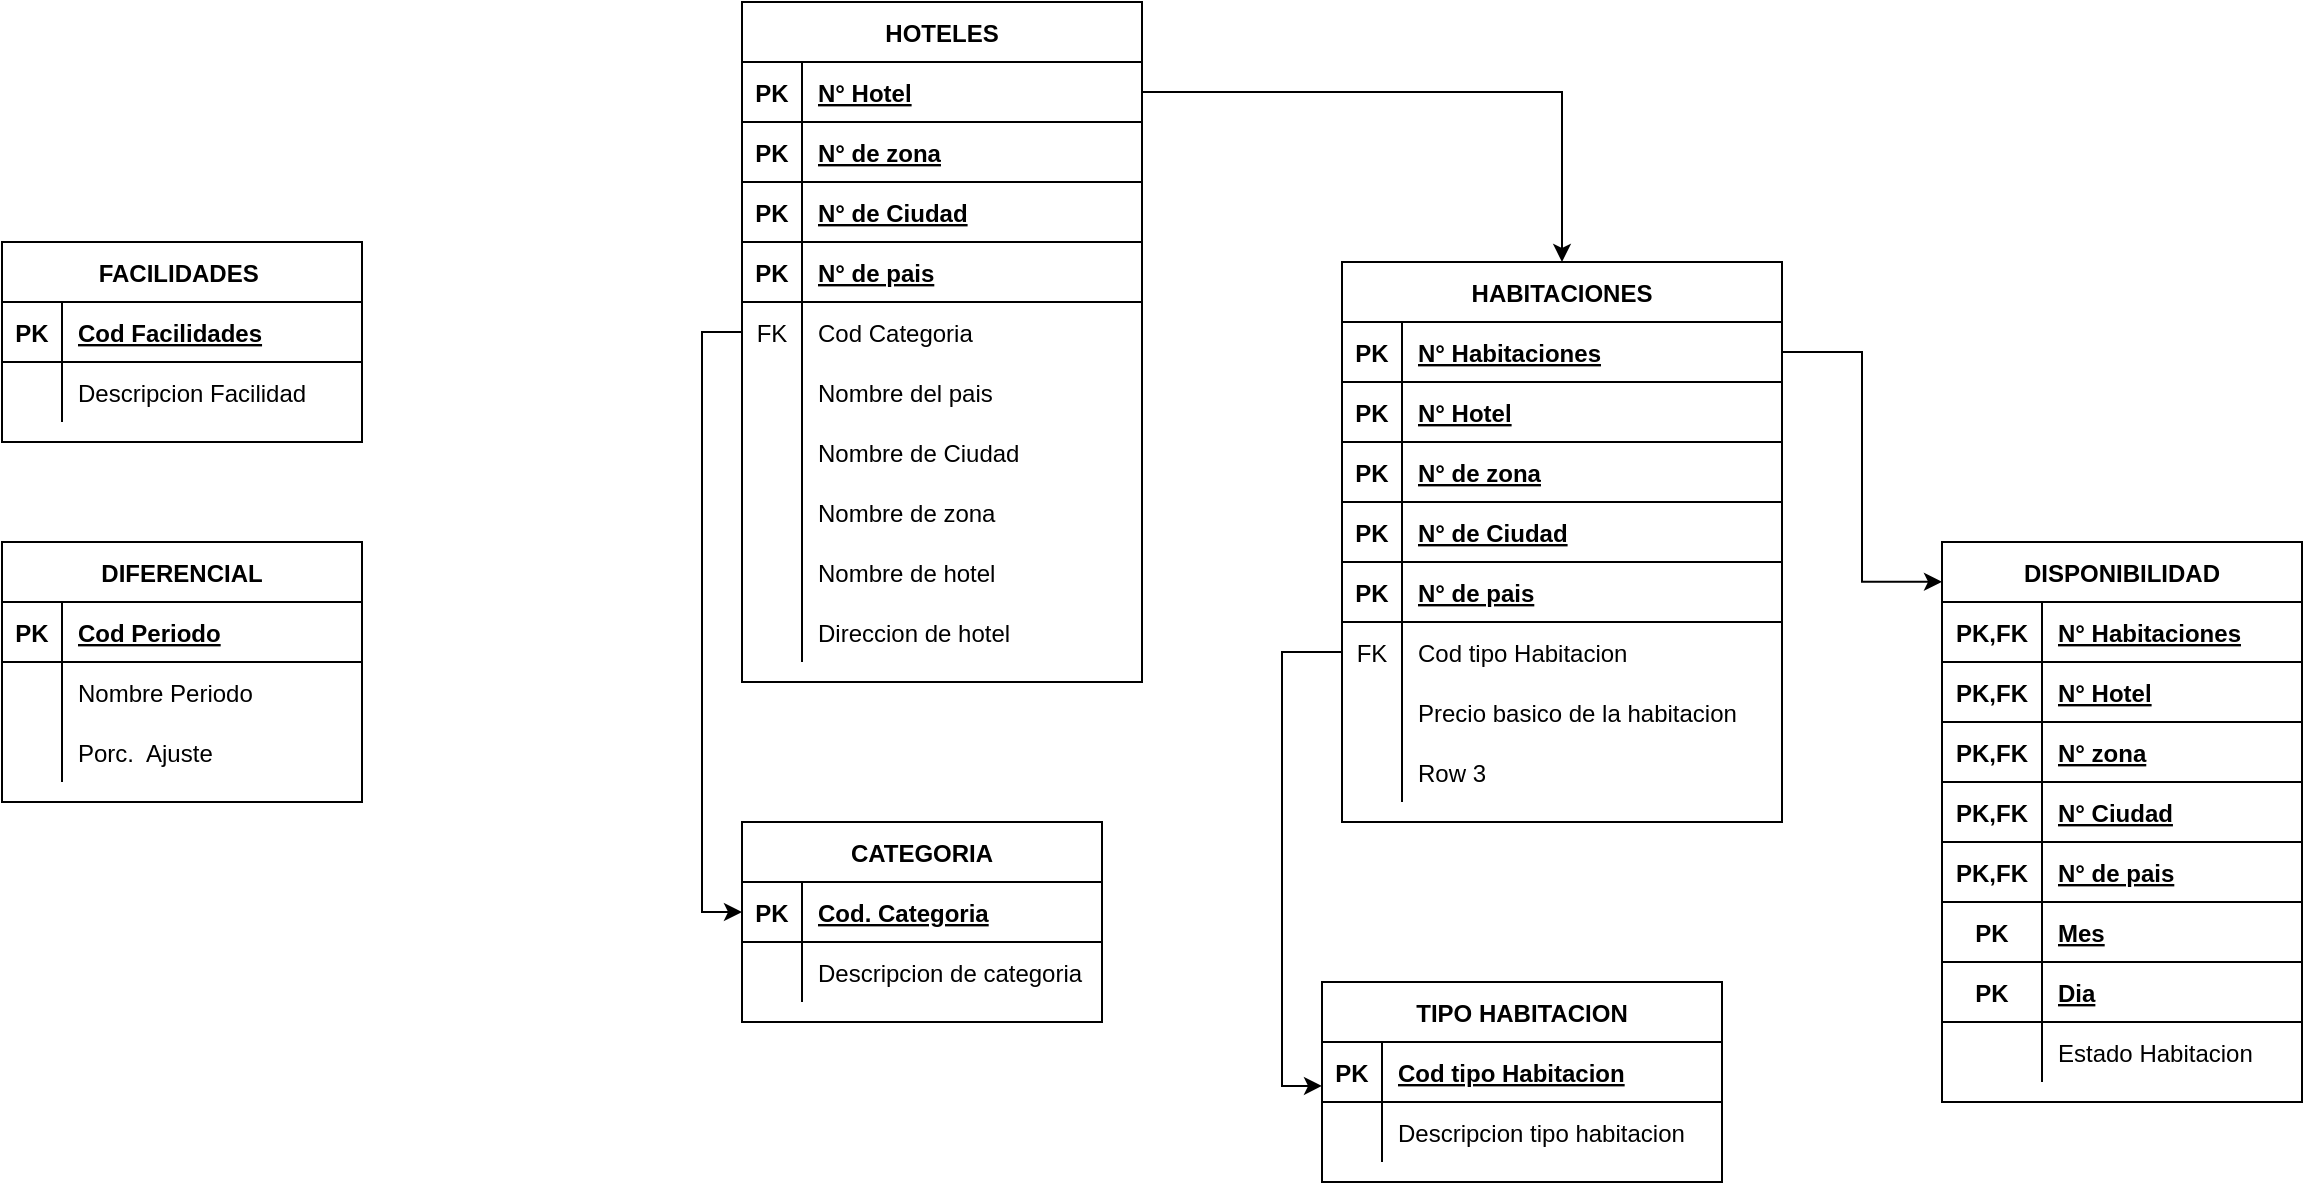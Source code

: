<mxfile version="14.6.6" type="device"><diagram id="yCpBDyfClyVDXwRLMw92" name="Page-1"><mxGraphModel dx="2429" dy="820" grid="1" gridSize="10" guides="1" tooltips="1" connect="1" arrows="1" fold="1" page="1" pageScale="1" pageWidth="850" pageHeight="1100" math="0" shadow="0"><root><mxCell id="0"/><mxCell id="1" parent="0"/><mxCell id="3C1RbtuL6EWk_64d_SXU-1" value="HOTELES" style="shape=table;startSize=30;container=1;collapsible=1;childLayout=tableLayout;fixedRows=1;rowLines=0;fontStyle=1;align=center;resizeLast=1;" vertex="1" parent="1"><mxGeometry x="310" y="240" width="200" height="340" as="geometry"/></mxCell><mxCell id="3C1RbtuL6EWk_64d_SXU-2" value="" style="shape=partialRectangle;collapsible=0;dropTarget=0;pointerEvents=0;fillColor=none;top=0;left=0;bottom=1;right=0;points=[[0,0.5],[1,0.5]];portConstraint=eastwest;" vertex="1" parent="3C1RbtuL6EWk_64d_SXU-1"><mxGeometry y="30" width="200" height="30" as="geometry"/></mxCell><mxCell id="3C1RbtuL6EWk_64d_SXU-3" value="PK" style="shape=partialRectangle;connectable=0;fillColor=none;top=0;left=0;bottom=0;right=0;fontStyle=1;overflow=hidden;" vertex="1" parent="3C1RbtuL6EWk_64d_SXU-2"><mxGeometry width="30" height="30" as="geometry"/></mxCell><mxCell id="3C1RbtuL6EWk_64d_SXU-4" value="N° Hotel" style="shape=partialRectangle;connectable=0;fillColor=none;top=0;left=0;bottom=0;right=0;align=left;spacingLeft=6;fontStyle=5;overflow=hidden;" vertex="1" parent="3C1RbtuL6EWk_64d_SXU-2"><mxGeometry x="30" width="170" height="30" as="geometry"/></mxCell><mxCell id="3C1RbtuL6EWk_64d_SXU-14" value="" style="shape=partialRectangle;collapsible=0;dropTarget=0;pointerEvents=0;fillColor=none;top=0;left=0;bottom=1;right=0;points=[[0,0.5],[1,0.5]];portConstraint=eastwest;" vertex="1" parent="3C1RbtuL6EWk_64d_SXU-1"><mxGeometry y="60" width="200" height="30" as="geometry"/></mxCell><mxCell id="3C1RbtuL6EWk_64d_SXU-15" value="PK" style="shape=partialRectangle;connectable=0;fillColor=none;top=0;left=0;bottom=0;right=0;fontStyle=1;overflow=hidden;" vertex="1" parent="3C1RbtuL6EWk_64d_SXU-14"><mxGeometry width="30" height="30" as="geometry"/></mxCell><mxCell id="3C1RbtuL6EWk_64d_SXU-16" value="N° de zona" style="shape=partialRectangle;connectable=0;fillColor=none;top=0;left=0;bottom=0;right=0;align=left;spacingLeft=6;fontStyle=5;overflow=hidden;" vertex="1" parent="3C1RbtuL6EWk_64d_SXU-14"><mxGeometry x="30" width="170" height="30" as="geometry"/></mxCell><mxCell id="3C1RbtuL6EWk_64d_SXU-17" value="" style="shape=partialRectangle;collapsible=0;dropTarget=0;pointerEvents=0;fillColor=none;top=0;left=0;bottom=1;right=0;points=[[0,0.5],[1,0.5]];portConstraint=eastwest;" vertex="1" parent="3C1RbtuL6EWk_64d_SXU-1"><mxGeometry y="90" width="200" height="30" as="geometry"/></mxCell><mxCell id="3C1RbtuL6EWk_64d_SXU-18" value="PK" style="shape=partialRectangle;connectable=0;fillColor=none;top=0;left=0;bottom=0;right=0;fontStyle=1;overflow=hidden;" vertex="1" parent="3C1RbtuL6EWk_64d_SXU-17"><mxGeometry width="30" height="30" as="geometry"/></mxCell><mxCell id="3C1RbtuL6EWk_64d_SXU-19" value="N° de Ciudad" style="shape=partialRectangle;connectable=0;fillColor=none;top=0;left=0;bottom=0;right=0;align=left;spacingLeft=6;fontStyle=5;overflow=hidden;" vertex="1" parent="3C1RbtuL6EWk_64d_SXU-17"><mxGeometry x="30" width="170" height="30" as="geometry"/></mxCell><mxCell id="3C1RbtuL6EWk_64d_SXU-21" value="" style="shape=partialRectangle;collapsible=0;dropTarget=0;pointerEvents=0;fillColor=none;top=0;left=0;bottom=1;right=0;points=[[0,0.5],[1,0.5]];portConstraint=eastwest;" vertex="1" parent="3C1RbtuL6EWk_64d_SXU-1"><mxGeometry y="120" width="200" height="30" as="geometry"/></mxCell><mxCell id="3C1RbtuL6EWk_64d_SXU-22" value="PK" style="shape=partialRectangle;connectable=0;fillColor=none;top=0;left=0;bottom=0;right=0;fontStyle=1;overflow=hidden;" vertex="1" parent="3C1RbtuL6EWk_64d_SXU-21"><mxGeometry width="30" height="30" as="geometry"/></mxCell><mxCell id="3C1RbtuL6EWk_64d_SXU-23" value="N° de pais" style="shape=partialRectangle;connectable=0;fillColor=none;top=0;left=0;bottom=0;right=0;align=left;spacingLeft=6;fontStyle=5;overflow=hidden;" vertex="1" parent="3C1RbtuL6EWk_64d_SXU-21"><mxGeometry x="30" width="170" height="30" as="geometry"/></mxCell><mxCell id="3C1RbtuL6EWk_64d_SXU-33" value="" style="shape=partialRectangle;collapsible=0;dropTarget=0;pointerEvents=0;fillColor=none;top=0;left=0;bottom=0;right=0;points=[[0,0.5],[1,0.5]];portConstraint=eastwest;" vertex="1" parent="3C1RbtuL6EWk_64d_SXU-1"><mxGeometry y="150" width="200" height="30" as="geometry"/></mxCell><mxCell id="3C1RbtuL6EWk_64d_SXU-34" value="FK" style="shape=partialRectangle;connectable=0;fillColor=none;top=0;left=0;bottom=0;right=0;fontStyle=0;overflow=hidden;" vertex="1" parent="3C1RbtuL6EWk_64d_SXU-33"><mxGeometry width="30" height="30" as="geometry"/></mxCell><mxCell id="3C1RbtuL6EWk_64d_SXU-35" value="Cod Categoria" style="shape=partialRectangle;connectable=0;fillColor=none;top=0;left=0;bottom=0;right=0;align=left;spacingLeft=6;fontStyle=0;overflow=hidden;" vertex="1" parent="3C1RbtuL6EWk_64d_SXU-33"><mxGeometry x="30" width="170" height="30" as="geometry"/></mxCell><mxCell id="3C1RbtuL6EWk_64d_SXU-5" value="" style="shape=partialRectangle;collapsible=0;dropTarget=0;pointerEvents=0;fillColor=none;top=0;left=0;bottom=0;right=0;points=[[0,0.5],[1,0.5]];portConstraint=eastwest;" vertex="1" parent="3C1RbtuL6EWk_64d_SXU-1"><mxGeometry y="180" width="200" height="30" as="geometry"/></mxCell><mxCell id="3C1RbtuL6EWk_64d_SXU-6" value="" style="shape=partialRectangle;connectable=0;fillColor=none;top=0;left=0;bottom=0;right=0;editable=1;overflow=hidden;" vertex="1" parent="3C1RbtuL6EWk_64d_SXU-5"><mxGeometry width="30" height="30" as="geometry"/></mxCell><mxCell id="3C1RbtuL6EWk_64d_SXU-7" value="Nombre del pais" style="shape=partialRectangle;connectable=0;fillColor=none;top=0;left=0;bottom=0;right=0;align=left;spacingLeft=6;overflow=hidden;" vertex="1" parent="3C1RbtuL6EWk_64d_SXU-5"><mxGeometry x="30" width="170" height="30" as="geometry"/></mxCell><mxCell id="3C1RbtuL6EWk_64d_SXU-8" value="" style="shape=partialRectangle;collapsible=0;dropTarget=0;pointerEvents=0;fillColor=none;top=0;left=0;bottom=0;right=0;points=[[0,0.5],[1,0.5]];portConstraint=eastwest;" vertex="1" parent="3C1RbtuL6EWk_64d_SXU-1"><mxGeometry y="210" width="200" height="30" as="geometry"/></mxCell><mxCell id="3C1RbtuL6EWk_64d_SXU-9" value="" style="shape=partialRectangle;connectable=0;fillColor=none;top=0;left=0;bottom=0;right=0;editable=1;overflow=hidden;" vertex="1" parent="3C1RbtuL6EWk_64d_SXU-8"><mxGeometry width="30" height="30" as="geometry"/></mxCell><mxCell id="3C1RbtuL6EWk_64d_SXU-10" value="Nombre de Ciudad" style="shape=partialRectangle;connectable=0;fillColor=none;top=0;left=0;bottom=0;right=0;align=left;spacingLeft=6;overflow=hidden;" vertex="1" parent="3C1RbtuL6EWk_64d_SXU-8"><mxGeometry x="30" width="170" height="30" as="geometry"/></mxCell><mxCell id="3C1RbtuL6EWk_64d_SXU-11" value="" style="shape=partialRectangle;collapsible=0;dropTarget=0;pointerEvents=0;fillColor=none;top=0;left=0;bottom=0;right=0;points=[[0,0.5],[1,0.5]];portConstraint=eastwest;" vertex="1" parent="3C1RbtuL6EWk_64d_SXU-1"><mxGeometry y="240" width="200" height="30" as="geometry"/></mxCell><mxCell id="3C1RbtuL6EWk_64d_SXU-12" value="" style="shape=partialRectangle;connectable=0;fillColor=none;top=0;left=0;bottom=0;right=0;editable=1;overflow=hidden;" vertex="1" parent="3C1RbtuL6EWk_64d_SXU-11"><mxGeometry width="30" height="30" as="geometry"/></mxCell><mxCell id="3C1RbtuL6EWk_64d_SXU-13" value="Nombre de zona" style="shape=partialRectangle;connectable=0;fillColor=none;top=0;left=0;bottom=0;right=0;align=left;spacingLeft=6;overflow=hidden;" vertex="1" parent="3C1RbtuL6EWk_64d_SXU-11"><mxGeometry x="30" width="170" height="30" as="geometry"/></mxCell><mxCell id="3C1RbtuL6EWk_64d_SXU-24" value="" style="shape=partialRectangle;collapsible=0;dropTarget=0;pointerEvents=0;fillColor=none;top=0;left=0;bottom=0;right=0;points=[[0,0.5],[1,0.5]];portConstraint=eastwest;" vertex="1" parent="3C1RbtuL6EWk_64d_SXU-1"><mxGeometry y="270" width="200" height="30" as="geometry"/></mxCell><mxCell id="3C1RbtuL6EWk_64d_SXU-25" value="" style="shape=partialRectangle;connectable=0;fillColor=none;top=0;left=0;bottom=0;right=0;editable=1;overflow=hidden;" vertex="1" parent="3C1RbtuL6EWk_64d_SXU-24"><mxGeometry width="30" height="30" as="geometry"/></mxCell><mxCell id="3C1RbtuL6EWk_64d_SXU-26" value="Nombre de hotel" style="shape=partialRectangle;connectable=0;fillColor=none;top=0;left=0;bottom=0;right=0;align=left;spacingLeft=6;overflow=hidden;" vertex="1" parent="3C1RbtuL6EWk_64d_SXU-24"><mxGeometry x="30" width="170" height="30" as="geometry"/></mxCell><mxCell id="3C1RbtuL6EWk_64d_SXU-27" value="" style="shape=partialRectangle;collapsible=0;dropTarget=0;pointerEvents=0;fillColor=none;top=0;left=0;bottom=0;right=0;points=[[0,0.5],[1,0.5]];portConstraint=eastwest;" vertex="1" parent="3C1RbtuL6EWk_64d_SXU-1"><mxGeometry y="300" width="200" height="30" as="geometry"/></mxCell><mxCell id="3C1RbtuL6EWk_64d_SXU-28" value="" style="shape=partialRectangle;connectable=0;fillColor=none;top=0;left=0;bottom=0;right=0;editable=1;overflow=hidden;" vertex="1" parent="3C1RbtuL6EWk_64d_SXU-27"><mxGeometry width="30" height="30" as="geometry"/></mxCell><mxCell id="3C1RbtuL6EWk_64d_SXU-29" value="Direccion de hotel" style="shape=partialRectangle;connectable=0;fillColor=none;top=0;left=0;bottom=0;right=0;align=left;spacingLeft=6;overflow=hidden;" vertex="1" parent="3C1RbtuL6EWk_64d_SXU-27"><mxGeometry x="30" width="170" height="30" as="geometry"/></mxCell><mxCell id="3C1RbtuL6EWk_64d_SXU-39" value="CATEGORIA" style="shape=table;startSize=30;container=1;collapsible=1;childLayout=tableLayout;fixedRows=1;rowLines=0;fontStyle=1;align=center;resizeLast=1;" vertex="1" parent="1"><mxGeometry x="310" y="650" width="180" height="100" as="geometry"/></mxCell><mxCell id="3C1RbtuL6EWk_64d_SXU-40" value="" style="shape=partialRectangle;collapsible=0;dropTarget=0;pointerEvents=0;fillColor=none;top=0;left=0;bottom=1;right=0;points=[[0,0.5],[1,0.5]];portConstraint=eastwest;" vertex="1" parent="3C1RbtuL6EWk_64d_SXU-39"><mxGeometry y="30" width="180" height="30" as="geometry"/></mxCell><mxCell id="3C1RbtuL6EWk_64d_SXU-41" value="PK" style="shape=partialRectangle;connectable=0;fillColor=none;top=0;left=0;bottom=0;right=0;fontStyle=1;overflow=hidden;" vertex="1" parent="3C1RbtuL6EWk_64d_SXU-40"><mxGeometry width="30" height="30" as="geometry"/></mxCell><mxCell id="3C1RbtuL6EWk_64d_SXU-42" value="Cod. Categoria" style="shape=partialRectangle;connectable=0;fillColor=none;top=0;left=0;bottom=0;right=0;align=left;spacingLeft=6;fontStyle=5;overflow=hidden;" vertex="1" parent="3C1RbtuL6EWk_64d_SXU-40"><mxGeometry x="30" width="150" height="30" as="geometry"/></mxCell><mxCell id="3C1RbtuL6EWk_64d_SXU-36" value="" style="shape=partialRectangle;collapsible=0;dropTarget=0;pointerEvents=0;fillColor=none;top=0;left=0;bottom=0;right=0;points=[[0,0.5],[1,0.5]];portConstraint=eastwest;" vertex="1" parent="3C1RbtuL6EWk_64d_SXU-39"><mxGeometry y="60" width="180" height="30" as="geometry"/></mxCell><mxCell id="3C1RbtuL6EWk_64d_SXU-37" value="" style="shape=partialRectangle;connectable=0;fillColor=none;top=0;left=0;bottom=0;right=0;editable=1;overflow=hidden;" vertex="1" parent="3C1RbtuL6EWk_64d_SXU-36"><mxGeometry width="30" height="30" as="geometry"/></mxCell><mxCell id="3C1RbtuL6EWk_64d_SXU-38" value="Descripcion de categoria" style="shape=partialRectangle;connectable=0;fillColor=none;top=0;left=0;bottom=0;right=0;align=left;spacingLeft=6;overflow=hidden;" vertex="1" parent="3C1RbtuL6EWk_64d_SXU-36"><mxGeometry x="30" width="150" height="30" as="geometry"/></mxCell><mxCell id="3C1RbtuL6EWk_64d_SXU-52" style="edgeStyle=orthogonalEdgeStyle;rounded=0;orthogonalLoop=1;jettySize=auto;html=1;exitX=0;exitY=0.5;exitDx=0;exitDy=0;entryX=0;entryY=0.5;entryDx=0;entryDy=0;" edge="1" parent="1" source="3C1RbtuL6EWk_64d_SXU-33" target="3C1RbtuL6EWk_64d_SXU-40"><mxGeometry relative="1" as="geometry"/></mxCell><mxCell id="3C1RbtuL6EWk_64d_SXU-72" value="HABITACIONES" style="shape=table;startSize=30;container=1;collapsible=1;childLayout=tableLayout;fixedRows=1;rowLines=0;fontStyle=1;align=center;resizeLast=1;" vertex="1" parent="1"><mxGeometry x="610" y="370" width="220" height="280" as="geometry"/></mxCell><mxCell id="3C1RbtuL6EWk_64d_SXU-73" value="" style="shape=partialRectangle;collapsible=0;dropTarget=0;pointerEvents=0;fillColor=none;top=0;left=0;bottom=1;right=0;points=[[0,0.5],[1,0.5]];portConstraint=eastwest;" vertex="1" parent="3C1RbtuL6EWk_64d_SXU-72"><mxGeometry y="30" width="220" height="30" as="geometry"/></mxCell><mxCell id="3C1RbtuL6EWk_64d_SXU-74" value="PK" style="shape=partialRectangle;connectable=0;fillColor=none;top=0;left=0;bottom=0;right=0;fontStyle=1;overflow=hidden;" vertex="1" parent="3C1RbtuL6EWk_64d_SXU-73"><mxGeometry width="30" height="30" as="geometry"/></mxCell><mxCell id="3C1RbtuL6EWk_64d_SXU-75" value="N° Habitaciones" style="shape=partialRectangle;connectable=0;fillColor=none;top=0;left=0;bottom=0;right=0;align=left;spacingLeft=6;fontStyle=5;overflow=hidden;" vertex="1" parent="3C1RbtuL6EWk_64d_SXU-73"><mxGeometry x="30" width="190" height="30" as="geometry"/></mxCell><mxCell id="3C1RbtuL6EWk_64d_SXU-85" value="" style="shape=partialRectangle;collapsible=0;dropTarget=0;pointerEvents=0;fillColor=none;top=0;left=0;bottom=1;right=0;points=[[0,0.5],[1,0.5]];portConstraint=eastwest;" vertex="1" parent="3C1RbtuL6EWk_64d_SXU-72"><mxGeometry y="60" width="220" height="30" as="geometry"/></mxCell><mxCell id="3C1RbtuL6EWk_64d_SXU-86" value="PK" style="shape=partialRectangle;connectable=0;fillColor=none;top=0;left=0;bottom=0;right=0;fontStyle=1;overflow=hidden;" vertex="1" parent="3C1RbtuL6EWk_64d_SXU-85"><mxGeometry width="30" height="30" as="geometry"/></mxCell><mxCell id="3C1RbtuL6EWk_64d_SXU-87" value="N° Hotel" style="shape=partialRectangle;connectable=0;fillColor=none;top=0;left=0;bottom=0;right=0;align=left;spacingLeft=6;fontStyle=5;overflow=hidden;" vertex="1" parent="3C1RbtuL6EWk_64d_SXU-85"><mxGeometry x="30" width="190" height="30" as="geometry"/></mxCell><mxCell id="3C1RbtuL6EWk_64d_SXU-88" value="" style="shape=partialRectangle;collapsible=0;dropTarget=0;pointerEvents=0;fillColor=none;top=0;left=0;bottom=1;right=0;points=[[0,0.5],[1,0.5]];portConstraint=eastwest;" vertex="1" parent="3C1RbtuL6EWk_64d_SXU-72"><mxGeometry y="90" width="220" height="30" as="geometry"/></mxCell><mxCell id="3C1RbtuL6EWk_64d_SXU-89" value="PK" style="shape=partialRectangle;connectable=0;fillColor=none;top=0;left=0;bottom=0;right=0;fontStyle=1;overflow=hidden;" vertex="1" parent="3C1RbtuL6EWk_64d_SXU-88"><mxGeometry width="30" height="30" as="geometry"/></mxCell><mxCell id="3C1RbtuL6EWk_64d_SXU-90" value="N° de zona" style="shape=partialRectangle;connectable=0;fillColor=none;top=0;left=0;bottom=0;right=0;align=left;spacingLeft=6;fontStyle=5;overflow=hidden;" vertex="1" parent="3C1RbtuL6EWk_64d_SXU-88"><mxGeometry x="30" width="190" height="30" as="geometry"/></mxCell><mxCell id="3C1RbtuL6EWk_64d_SXU-91" value="" style="shape=partialRectangle;collapsible=0;dropTarget=0;pointerEvents=0;fillColor=none;top=0;left=0;bottom=1;right=0;points=[[0,0.5],[1,0.5]];portConstraint=eastwest;" vertex="1" parent="3C1RbtuL6EWk_64d_SXU-72"><mxGeometry y="120" width="220" height="30" as="geometry"/></mxCell><mxCell id="3C1RbtuL6EWk_64d_SXU-92" value="PK" style="shape=partialRectangle;connectable=0;fillColor=none;top=0;left=0;bottom=0;right=0;fontStyle=1;overflow=hidden;" vertex="1" parent="3C1RbtuL6EWk_64d_SXU-91"><mxGeometry width="30" height="30" as="geometry"/></mxCell><mxCell id="3C1RbtuL6EWk_64d_SXU-93" value="N° de Ciudad" style="shape=partialRectangle;connectable=0;fillColor=none;top=0;left=0;bottom=0;right=0;align=left;spacingLeft=6;fontStyle=5;overflow=hidden;" vertex="1" parent="3C1RbtuL6EWk_64d_SXU-91"><mxGeometry x="30" width="190" height="30" as="geometry"/></mxCell><mxCell id="3C1RbtuL6EWk_64d_SXU-95" value="" style="shape=partialRectangle;collapsible=0;dropTarget=0;pointerEvents=0;fillColor=none;top=0;left=0;bottom=1;right=0;points=[[0,0.5],[1,0.5]];portConstraint=eastwest;" vertex="1" parent="3C1RbtuL6EWk_64d_SXU-72"><mxGeometry y="150" width="220" height="30" as="geometry"/></mxCell><mxCell id="3C1RbtuL6EWk_64d_SXU-96" value="PK" style="shape=partialRectangle;connectable=0;fillColor=none;top=0;left=0;bottom=0;right=0;fontStyle=1;overflow=hidden;" vertex="1" parent="3C1RbtuL6EWk_64d_SXU-95"><mxGeometry width="30" height="30" as="geometry"/></mxCell><mxCell id="3C1RbtuL6EWk_64d_SXU-97" value="N° de pais" style="shape=partialRectangle;connectable=0;fillColor=none;top=0;left=0;bottom=0;right=0;align=left;spacingLeft=6;fontStyle=5;overflow=hidden;" vertex="1" parent="3C1RbtuL6EWk_64d_SXU-95"><mxGeometry x="30" width="190" height="30" as="geometry"/></mxCell><mxCell id="3C1RbtuL6EWk_64d_SXU-76" value="" style="shape=partialRectangle;collapsible=0;dropTarget=0;pointerEvents=0;fillColor=none;top=0;left=0;bottom=0;right=0;points=[[0,0.5],[1,0.5]];portConstraint=eastwest;" vertex="1" parent="3C1RbtuL6EWk_64d_SXU-72"><mxGeometry y="180" width="220" height="30" as="geometry"/></mxCell><mxCell id="3C1RbtuL6EWk_64d_SXU-77" value="FK" style="shape=partialRectangle;connectable=0;fillColor=none;top=0;left=0;bottom=0;right=0;editable=1;overflow=hidden;" vertex="1" parent="3C1RbtuL6EWk_64d_SXU-76"><mxGeometry width="30" height="30" as="geometry"/></mxCell><mxCell id="3C1RbtuL6EWk_64d_SXU-78" value="Cod tipo Habitacion" style="shape=partialRectangle;connectable=0;fillColor=none;top=0;left=0;bottom=0;right=0;align=left;spacingLeft=6;overflow=hidden;" vertex="1" parent="3C1RbtuL6EWk_64d_SXU-76"><mxGeometry x="30" width="190" height="30" as="geometry"/></mxCell><mxCell id="3C1RbtuL6EWk_64d_SXU-79" value="" style="shape=partialRectangle;collapsible=0;dropTarget=0;pointerEvents=0;fillColor=none;top=0;left=0;bottom=0;right=0;points=[[0,0.5],[1,0.5]];portConstraint=eastwest;" vertex="1" parent="3C1RbtuL6EWk_64d_SXU-72"><mxGeometry y="210" width="220" height="30" as="geometry"/></mxCell><mxCell id="3C1RbtuL6EWk_64d_SXU-80" value="" style="shape=partialRectangle;connectable=0;fillColor=none;top=0;left=0;bottom=0;right=0;editable=1;overflow=hidden;" vertex="1" parent="3C1RbtuL6EWk_64d_SXU-79"><mxGeometry width="30" height="30" as="geometry"/></mxCell><mxCell id="3C1RbtuL6EWk_64d_SXU-81" value="Precio basico de la habitacion" style="shape=partialRectangle;connectable=0;fillColor=none;top=0;left=0;bottom=0;right=0;align=left;spacingLeft=6;overflow=hidden;" vertex="1" parent="3C1RbtuL6EWk_64d_SXU-79"><mxGeometry x="30" width="190" height="30" as="geometry"/></mxCell><mxCell id="3C1RbtuL6EWk_64d_SXU-82" value="" style="shape=partialRectangle;collapsible=0;dropTarget=0;pointerEvents=0;fillColor=none;top=0;left=0;bottom=0;right=0;points=[[0,0.5],[1,0.5]];portConstraint=eastwest;" vertex="1" parent="3C1RbtuL6EWk_64d_SXU-72"><mxGeometry y="240" width="220" height="30" as="geometry"/></mxCell><mxCell id="3C1RbtuL6EWk_64d_SXU-83" value="" style="shape=partialRectangle;connectable=0;fillColor=none;top=0;left=0;bottom=0;right=0;editable=1;overflow=hidden;" vertex="1" parent="3C1RbtuL6EWk_64d_SXU-82"><mxGeometry width="30" height="30" as="geometry"/></mxCell><mxCell id="3C1RbtuL6EWk_64d_SXU-84" value="Row 3" style="shape=partialRectangle;connectable=0;fillColor=none;top=0;left=0;bottom=0;right=0;align=left;spacingLeft=6;overflow=hidden;" vertex="1" parent="3C1RbtuL6EWk_64d_SXU-82"><mxGeometry x="30" width="190" height="30" as="geometry"/></mxCell><mxCell id="3C1RbtuL6EWk_64d_SXU-98" value="TIPO HABITACION" style="shape=table;startSize=30;container=1;collapsible=1;childLayout=tableLayout;fixedRows=1;rowLines=0;fontStyle=1;align=center;resizeLast=1;" vertex="1" parent="1"><mxGeometry x="600" y="730" width="200" height="100" as="geometry"/></mxCell><mxCell id="3C1RbtuL6EWk_64d_SXU-99" value="" style="shape=partialRectangle;collapsible=0;dropTarget=0;pointerEvents=0;fillColor=none;top=0;left=0;bottom=1;right=0;points=[[0,0.5],[1,0.5]];portConstraint=eastwest;" vertex="1" parent="3C1RbtuL6EWk_64d_SXU-98"><mxGeometry y="30" width="200" height="30" as="geometry"/></mxCell><mxCell id="3C1RbtuL6EWk_64d_SXU-100" value="PK" style="shape=partialRectangle;connectable=0;fillColor=none;top=0;left=0;bottom=0;right=0;fontStyle=1;overflow=hidden;" vertex="1" parent="3C1RbtuL6EWk_64d_SXU-99"><mxGeometry width="30" height="30" as="geometry"/></mxCell><mxCell id="3C1RbtuL6EWk_64d_SXU-101" value="Cod tipo Habitacion" style="shape=partialRectangle;connectable=0;fillColor=none;top=0;left=0;bottom=0;right=0;align=left;spacingLeft=6;fontStyle=5;overflow=hidden;" vertex="1" parent="3C1RbtuL6EWk_64d_SXU-99"><mxGeometry x="30" width="170" height="30" as="geometry"/></mxCell><mxCell id="3C1RbtuL6EWk_64d_SXU-102" value="" style="shape=partialRectangle;collapsible=0;dropTarget=0;pointerEvents=0;fillColor=none;top=0;left=0;bottom=0;right=0;points=[[0,0.5],[1,0.5]];portConstraint=eastwest;" vertex="1" parent="3C1RbtuL6EWk_64d_SXU-98"><mxGeometry y="60" width="200" height="30" as="geometry"/></mxCell><mxCell id="3C1RbtuL6EWk_64d_SXU-103" value="" style="shape=partialRectangle;connectable=0;fillColor=none;top=0;left=0;bottom=0;right=0;editable=1;overflow=hidden;" vertex="1" parent="3C1RbtuL6EWk_64d_SXU-102"><mxGeometry width="30" height="30" as="geometry"/></mxCell><mxCell id="3C1RbtuL6EWk_64d_SXU-104" value="Descripcion tipo habitacion" style="shape=partialRectangle;connectable=0;fillColor=none;top=0;left=0;bottom=0;right=0;align=left;spacingLeft=6;overflow=hidden;" vertex="1" parent="3C1RbtuL6EWk_64d_SXU-102"><mxGeometry x="30" width="170" height="30" as="geometry"/></mxCell><mxCell id="3C1RbtuL6EWk_64d_SXU-112" style="edgeStyle=orthogonalEdgeStyle;rounded=0;orthogonalLoop=1;jettySize=auto;html=1;exitX=0;exitY=0.5;exitDx=0;exitDy=0;entryX=0;entryY=0.733;entryDx=0;entryDy=0;entryPerimeter=0;" edge="1" parent="1" source="3C1RbtuL6EWk_64d_SXU-76" target="3C1RbtuL6EWk_64d_SXU-99"><mxGeometry relative="1" as="geometry"/></mxCell><mxCell id="3C1RbtuL6EWk_64d_SXU-113" style="edgeStyle=orthogonalEdgeStyle;rounded=0;orthogonalLoop=1;jettySize=auto;html=1;exitX=1;exitY=0.5;exitDx=0;exitDy=0;" edge="1" parent="1" source="3C1RbtuL6EWk_64d_SXU-2" target="3C1RbtuL6EWk_64d_SXU-72"><mxGeometry relative="1" as="geometry"/></mxCell><mxCell id="3C1RbtuL6EWk_64d_SXU-114" value="FACILIDADES " style="shape=table;startSize=30;container=1;collapsible=1;childLayout=tableLayout;fixedRows=1;rowLines=0;fontStyle=1;align=center;resizeLast=1;" vertex="1" parent="1"><mxGeometry x="-60" y="360" width="180" height="100" as="geometry"/></mxCell><mxCell id="3C1RbtuL6EWk_64d_SXU-115" value="" style="shape=partialRectangle;collapsible=0;dropTarget=0;pointerEvents=0;fillColor=none;top=0;left=0;bottom=1;right=0;points=[[0,0.5],[1,0.5]];portConstraint=eastwest;" vertex="1" parent="3C1RbtuL6EWk_64d_SXU-114"><mxGeometry y="30" width="180" height="30" as="geometry"/></mxCell><mxCell id="3C1RbtuL6EWk_64d_SXU-116" value="PK" style="shape=partialRectangle;connectable=0;fillColor=none;top=0;left=0;bottom=0;right=0;fontStyle=1;overflow=hidden;" vertex="1" parent="3C1RbtuL6EWk_64d_SXU-115"><mxGeometry width="30" height="30" as="geometry"/></mxCell><mxCell id="3C1RbtuL6EWk_64d_SXU-117" value="Cod Facilidades" style="shape=partialRectangle;connectable=0;fillColor=none;top=0;left=0;bottom=0;right=0;align=left;spacingLeft=6;fontStyle=5;overflow=hidden;" vertex="1" parent="3C1RbtuL6EWk_64d_SXU-115"><mxGeometry x="30" width="150" height="30" as="geometry"/></mxCell><mxCell id="3C1RbtuL6EWk_64d_SXU-118" value="" style="shape=partialRectangle;collapsible=0;dropTarget=0;pointerEvents=0;fillColor=none;top=0;left=0;bottom=0;right=0;points=[[0,0.5],[1,0.5]];portConstraint=eastwest;" vertex="1" parent="3C1RbtuL6EWk_64d_SXU-114"><mxGeometry y="60" width="180" height="30" as="geometry"/></mxCell><mxCell id="3C1RbtuL6EWk_64d_SXU-119" value="" style="shape=partialRectangle;connectable=0;fillColor=none;top=0;left=0;bottom=0;right=0;editable=1;overflow=hidden;" vertex="1" parent="3C1RbtuL6EWk_64d_SXU-118"><mxGeometry width="30" height="30" as="geometry"/></mxCell><mxCell id="3C1RbtuL6EWk_64d_SXU-120" value="Descripcion Facilidad" style="shape=partialRectangle;connectable=0;fillColor=none;top=0;left=0;bottom=0;right=0;align=left;spacingLeft=6;overflow=hidden;" vertex="1" parent="3C1RbtuL6EWk_64d_SXU-118"><mxGeometry x="30" width="150" height="30" as="geometry"/></mxCell><mxCell id="3C1RbtuL6EWk_64d_SXU-127" value="DISPONIBILIDAD" style="shape=table;startSize=30;container=1;collapsible=1;childLayout=tableLayout;fixedRows=1;rowLines=0;fontStyle=1;align=center;resizeLast=1;" vertex="1" parent="1"><mxGeometry x="910" y="510" width="180" height="280" as="geometry"/></mxCell><mxCell id="3C1RbtuL6EWk_64d_SXU-128" value="" style="shape=partialRectangle;collapsible=0;dropTarget=0;pointerEvents=0;fillColor=none;top=0;left=0;bottom=1;right=0;points=[[0,0.5],[1,0.5]];portConstraint=eastwest;" vertex="1" parent="3C1RbtuL6EWk_64d_SXU-127"><mxGeometry y="30" width="180" height="30" as="geometry"/></mxCell><mxCell id="3C1RbtuL6EWk_64d_SXU-129" value="PK,FK" style="shape=partialRectangle;connectable=0;fillColor=none;top=0;left=0;bottom=0;right=0;fontStyle=1;overflow=hidden;" vertex="1" parent="3C1RbtuL6EWk_64d_SXU-128"><mxGeometry width="50" height="30" as="geometry"/></mxCell><mxCell id="3C1RbtuL6EWk_64d_SXU-130" value="N° Habitaciones" style="shape=partialRectangle;connectable=0;fillColor=none;top=0;left=0;bottom=0;right=0;align=left;spacingLeft=6;fontStyle=5;overflow=hidden;" vertex="1" parent="3C1RbtuL6EWk_64d_SXU-128"><mxGeometry x="50" width="130" height="30" as="geometry"/></mxCell><mxCell id="3C1RbtuL6EWk_64d_SXU-153" value="" style="shape=partialRectangle;collapsible=0;dropTarget=0;pointerEvents=0;fillColor=none;top=0;left=0;bottom=1;right=0;points=[[0,0.5],[1,0.5]];portConstraint=eastwest;" vertex="1" parent="3C1RbtuL6EWk_64d_SXU-127"><mxGeometry y="60" width="180" height="30" as="geometry"/></mxCell><mxCell id="3C1RbtuL6EWk_64d_SXU-154" value="PK,FK" style="shape=partialRectangle;connectable=0;fillColor=none;top=0;left=0;bottom=0;right=0;fontStyle=1;overflow=hidden;" vertex="1" parent="3C1RbtuL6EWk_64d_SXU-153"><mxGeometry width="50" height="30" as="geometry"/></mxCell><mxCell id="3C1RbtuL6EWk_64d_SXU-155" value="N° Hotel" style="shape=partialRectangle;connectable=0;fillColor=none;top=0;left=0;bottom=0;right=0;align=left;spacingLeft=6;fontStyle=5;overflow=hidden;" vertex="1" parent="3C1RbtuL6EWk_64d_SXU-153"><mxGeometry x="50" width="130" height="30" as="geometry"/></mxCell><mxCell id="3C1RbtuL6EWk_64d_SXU-156" value="" style="shape=partialRectangle;collapsible=0;dropTarget=0;pointerEvents=0;fillColor=none;top=0;left=0;bottom=1;right=0;points=[[0,0.5],[1,0.5]];portConstraint=eastwest;" vertex="1" parent="3C1RbtuL6EWk_64d_SXU-127"><mxGeometry y="90" width="180" height="30" as="geometry"/></mxCell><mxCell id="3C1RbtuL6EWk_64d_SXU-157" value="PK,FK" style="shape=partialRectangle;connectable=0;fillColor=none;top=0;left=0;bottom=0;right=0;fontStyle=1;overflow=hidden;" vertex="1" parent="3C1RbtuL6EWk_64d_SXU-156"><mxGeometry width="50" height="30" as="geometry"/></mxCell><mxCell id="3C1RbtuL6EWk_64d_SXU-158" value="N° zona" style="shape=partialRectangle;connectable=0;fillColor=none;top=0;left=0;bottom=0;right=0;align=left;spacingLeft=6;fontStyle=5;overflow=hidden;" vertex="1" parent="3C1RbtuL6EWk_64d_SXU-156"><mxGeometry x="50" width="130" height="30" as="geometry"/></mxCell><mxCell id="3C1RbtuL6EWk_64d_SXU-159" value="" style="shape=partialRectangle;collapsible=0;dropTarget=0;pointerEvents=0;fillColor=none;top=0;left=0;bottom=1;right=0;points=[[0,0.5],[1,0.5]];portConstraint=eastwest;" vertex="1" parent="3C1RbtuL6EWk_64d_SXU-127"><mxGeometry y="120" width="180" height="30" as="geometry"/></mxCell><mxCell id="3C1RbtuL6EWk_64d_SXU-160" value="PK,FK" style="shape=partialRectangle;connectable=0;fillColor=none;top=0;left=0;bottom=0;right=0;fontStyle=1;overflow=hidden;" vertex="1" parent="3C1RbtuL6EWk_64d_SXU-159"><mxGeometry width="50" height="30" as="geometry"/></mxCell><mxCell id="3C1RbtuL6EWk_64d_SXU-161" value="N° Ciudad" style="shape=partialRectangle;connectable=0;fillColor=none;top=0;left=0;bottom=0;right=0;align=left;spacingLeft=6;fontStyle=5;overflow=hidden;" vertex="1" parent="3C1RbtuL6EWk_64d_SXU-159"><mxGeometry x="50" width="130" height="30" as="geometry"/></mxCell><mxCell id="3C1RbtuL6EWk_64d_SXU-162" value="" style="shape=partialRectangle;collapsible=0;dropTarget=0;pointerEvents=0;fillColor=none;top=0;left=0;bottom=1;right=0;points=[[0,0.5],[1,0.5]];portConstraint=eastwest;" vertex="1" parent="3C1RbtuL6EWk_64d_SXU-127"><mxGeometry y="150" width="180" height="30" as="geometry"/></mxCell><mxCell id="3C1RbtuL6EWk_64d_SXU-163" value="PK,FK" style="shape=partialRectangle;connectable=0;fillColor=none;top=0;left=0;bottom=0;right=0;fontStyle=1;overflow=hidden;" vertex="1" parent="3C1RbtuL6EWk_64d_SXU-162"><mxGeometry width="50" height="30" as="geometry"/></mxCell><mxCell id="3C1RbtuL6EWk_64d_SXU-164" value="N° de pais" style="shape=partialRectangle;connectable=0;fillColor=none;top=0;left=0;bottom=0;right=0;align=left;spacingLeft=6;fontStyle=5;overflow=hidden;" vertex="1" parent="3C1RbtuL6EWk_64d_SXU-162"><mxGeometry x="50" width="130" height="30" as="geometry"/></mxCell><mxCell id="3C1RbtuL6EWk_64d_SXU-165" value="" style="shape=partialRectangle;collapsible=0;dropTarget=0;pointerEvents=0;fillColor=none;top=0;left=0;bottom=1;right=0;points=[[0,0.5],[1,0.5]];portConstraint=eastwest;" vertex="1" parent="3C1RbtuL6EWk_64d_SXU-127"><mxGeometry y="180" width="180" height="30" as="geometry"/></mxCell><mxCell id="3C1RbtuL6EWk_64d_SXU-166" value="PK" style="shape=partialRectangle;connectable=0;fillColor=none;top=0;left=0;bottom=0;right=0;fontStyle=1;overflow=hidden;" vertex="1" parent="3C1RbtuL6EWk_64d_SXU-165"><mxGeometry width="50" height="30" as="geometry"/></mxCell><mxCell id="3C1RbtuL6EWk_64d_SXU-167" value="Mes" style="shape=partialRectangle;connectable=0;fillColor=none;top=0;left=0;bottom=0;right=0;align=left;spacingLeft=6;fontStyle=5;overflow=hidden;" vertex="1" parent="3C1RbtuL6EWk_64d_SXU-165"><mxGeometry x="50" width="130" height="30" as="geometry"/></mxCell><mxCell id="3C1RbtuL6EWk_64d_SXU-168" value="" style="shape=partialRectangle;collapsible=0;dropTarget=0;pointerEvents=0;fillColor=none;top=0;left=0;bottom=1;right=0;points=[[0,0.5],[1,0.5]];portConstraint=eastwest;" vertex="1" parent="3C1RbtuL6EWk_64d_SXU-127"><mxGeometry y="210" width="180" height="30" as="geometry"/></mxCell><mxCell id="3C1RbtuL6EWk_64d_SXU-169" value="PK" style="shape=partialRectangle;connectable=0;fillColor=none;top=0;left=0;bottom=0;right=0;fontStyle=1;overflow=hidden;" vertex="1" parent="3C1RbtuL6EWk_64d_SXU-168"><mxGeometry width="50" height="30" as="geometry"/></mxCell><mxCell id="3C1RbtuL6EWk_64d_SXU-170" value="Dia" style="shape=partialRectangle;connectable=0;fillColor=none;top=0;left=0;bottom=0;right=0;align=left;spacingLeft=6;fontStyle=5;overflow=hidden;" vertex="1" parent="3C1RbtuL6EWk_64d_SXU-168"><mxGeometry x="50" width="130" height="30" as="geometry"/></mxCell><mxCell id="3C1RbtuL6EWk_64d_SXU-137" value="" style="shape=partialRectangle;collapsible=0;dropTarget=0;pointerEvents=0;fillColor=none;top=0;left=0;bottom=0;right=0;points=[[0,0.5],[1,0.5]];portConstraint=eastwest;" vertex="1" parent="3C1RbtuL6EWk_64d_SXU-127"><mxGeometry y="240" width="180" height="30" as="geometry"/></mxCell><mxCell id="3C1RbtuL6EWk_64d_SXU-138" value="" style="shape=partialRectangle;connectable=0;fillColor=none;top=0;left=0;bottom=0;right=0;editable=1;overflow=hidden;" vertex="1" parent="3C1RbtuL6EWk_64d_SXU-137"><mxGeometry width="50" height="30" as="geometry"/></mxCell><mxCell id="3C1RbtuL6EWk_64d_SXU-139" value="Estado Habitacion" style="shape=partialRectangle;connectable=0;fillColor=none;top=0;left=0;bottom=0;right=0;align=left;spacingLeft=6;overflow=hidden;" vertex="1" parent="3C1RbtuL6EWk_64d_SXU-137"><mxGeometry x="50" width="130" height="30" as="geometry"/></mxCell><mxCell id="3C1RbtuL6EWk_64d_SXU-140" value="DIFERENCIAL" style="shape=table;startSize=30;container=1;collapsible=1;childLayout=tableLayout;fixedRows=1;rowLines=0;fontStyle=1;align=center;resizeLast=1;" vertex="1" parent="1"><mxGeometry x="-60" y="510" width="180" height="130" as="geometry"/></mxCell><mxCell id="3C1RbtuL6EWk_64d_SXU-141" value="" style="shape=partialRectangle;collapsible=0;dropTarget=0;pointerEvents=0;fillColor=none;top=0;left=0;bottom=1;right=0;points=[[0,0.5],[1,0.5]];portConstraint=eastwest;" vertex="1" parent="3C1RbtuL6EWk_64d_SXU-140"><mxGeometry y="30" width="180" height="30" as="geometry"/></mxCell><mxCell id="3C1RbtuL6EWk_64d_SXU-142" value="PK" style="shape=partialRectangle;connectable=0;fillColor=none;top=0;left=0;bottom=0;right=0;fontStyle=1;overflow=hidden;" vertex="1" parent="3C1RbtuL6EWk_64d_SXU-141"><mxGeometry width="30" height="30" as="geometry"/></mxCell><mxCell id="3C1RbtuL6EWk_64d_SXU-143" value="Cod Periodo" style="shape=partialRectangle;connectable=0;fillColor=none;top=0;left=0;bottom=0;right=0;align=left;spacingLeft=6;fontStyle=5;overflow=hidden;" vertex="1" parent="3C1RbtuL6EWk_64d_SXU-141"><mxGeometry x="30" width="150" height="30" as="geometry"/></mxCell><mxCell id="3C1RbtuL6EWk_64d_SXU-144" value="" style="shape=partialRectangle;collapsible=0;dropTarget=0;pointerEvents=0;fillColor=none;top=0;left=0;bottom=0;right=0;points=[[0,0.5],[1,0.5]];portConstraint=eastwest;" vertex="1" parent="3C1RbtuL6EWk_64d_SXU-140"><mxGeometry y="60" width="180" height="30" as="geometry"/></mxCell><mxCell id="3C1RbtuL6EWk_64d_SXU-145" value="" style="shape=partialRectangle;connectable=0;fillColor=none;top=0;left=0;bottom=0;right=0;editable=1;overflow=hidden;" vertex="1" parent="3C1RbtuL6EWk_64d_SXU-144"><mxGeometry width="30" height="30" as="geometry"/></mxCell><mxCell id="3C1RbtuL6EWk_64d_SXU-146" value="Nombre Periodo" style="shape=partialRectangle;connectable=0;fillColor=none;top=0;left=0;bottom=0;right=0;align=left;spacingLeft=6;overflow=hidden;" vertex="1" parent="3C1RbtuL6EWk_64d_SXU-144"><mxGeometry x="30" width="150" height="30" as="geometry"/></mxCell><mxCell id="3C1RbtuL6EWk_64d_SXU-147" value="" style="shape=partialRectangle;collapsible=0;dropTarget=0;pointerEvents=0;fillColor=none;top=0;left=0;bottom=0;right=0;points=[[0,0.5],[1,0.5]];portConstraint=eastwest;" vertex="1" parent="3C1RbtuL6EWk_64d_SXU-140"><mxGeometry y="90" width="180" height="30" as="geometry"/></mxCell><mxCell id="3C1RbtuL6EWk_64d_SXU-148" value="" style="shape=partialRectangle;connectable=0;fillColor=none;top=0;left=0;bottom=0;right=0;editable=1;overflow=hidden;" vertex="1" parent="3C1RbtuL6EWk_64d_SXU-147"><mxGeometry width="30" height="30" as="geometry"/></mxCell><mxCell id="3C1RbtuL6EWk_64d_SXU-149" value="Porc.  Ajuste" style="shape=partialRectangle;connectable=0;fillColor=none;top=0;left=0;bottom=0;right=0;align=left;spacingLeft=6;overflow=hidden;" vertex="1" parent="3C1RbtuL6EWk_64d_SXU-147"><mxGeometry x="30" width="150" height="30" as="geometry"/></mxCell><mxCell id="3C1RbtuL6EWk_64d_SXU-171" style="edgeStyle=orthogonalEdgeStyle;rounded=0;orthogonalLoop=1;jettySize=auto;html=1;exitX=1;exitY=0.5;exitDx=0;exitDy=0;entryX=0;entryY=0.071;entryDx=0;entryDy=0;entryPerimeter=0;" edge="1" parent="1" source="3C1RbtuL6EWk_64d_SXU-73" target="3C1RbtuL6EWk_64d_SXU-127"><mxGeometry relative="1" as="geometry"/></mxCell></root></mxGraphModel></diagram></mxfile>